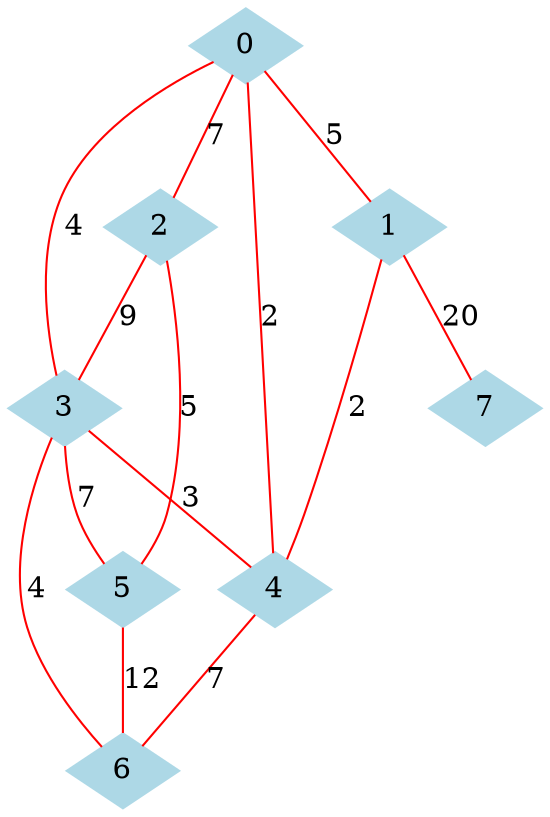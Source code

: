 graph G {
  node [shape=diamond, style=filled, color=lightblue];
  edge [color=red];
  3;
  6;
  4;
  0;
  2;
  5;
  1;
  7;
  3 -- 6 [label="4"];
  3 -- 4 [label="3"];
  3 -- 5 [label="7"];
  0 -- 2 [label="7"];
  2 -- 3 [label="9"];
  2 -- 5 [label="5"];
  0 -- 3 [label="4"];
  1 -- 7 [label="20"];
  0 -- 1 [label="5"];
  1 -- 4 [label="2"];
  4 -- 6 [label="7"];
  0 -- 4 [label="2"];
  5 -- 6 [label="12"];
}
